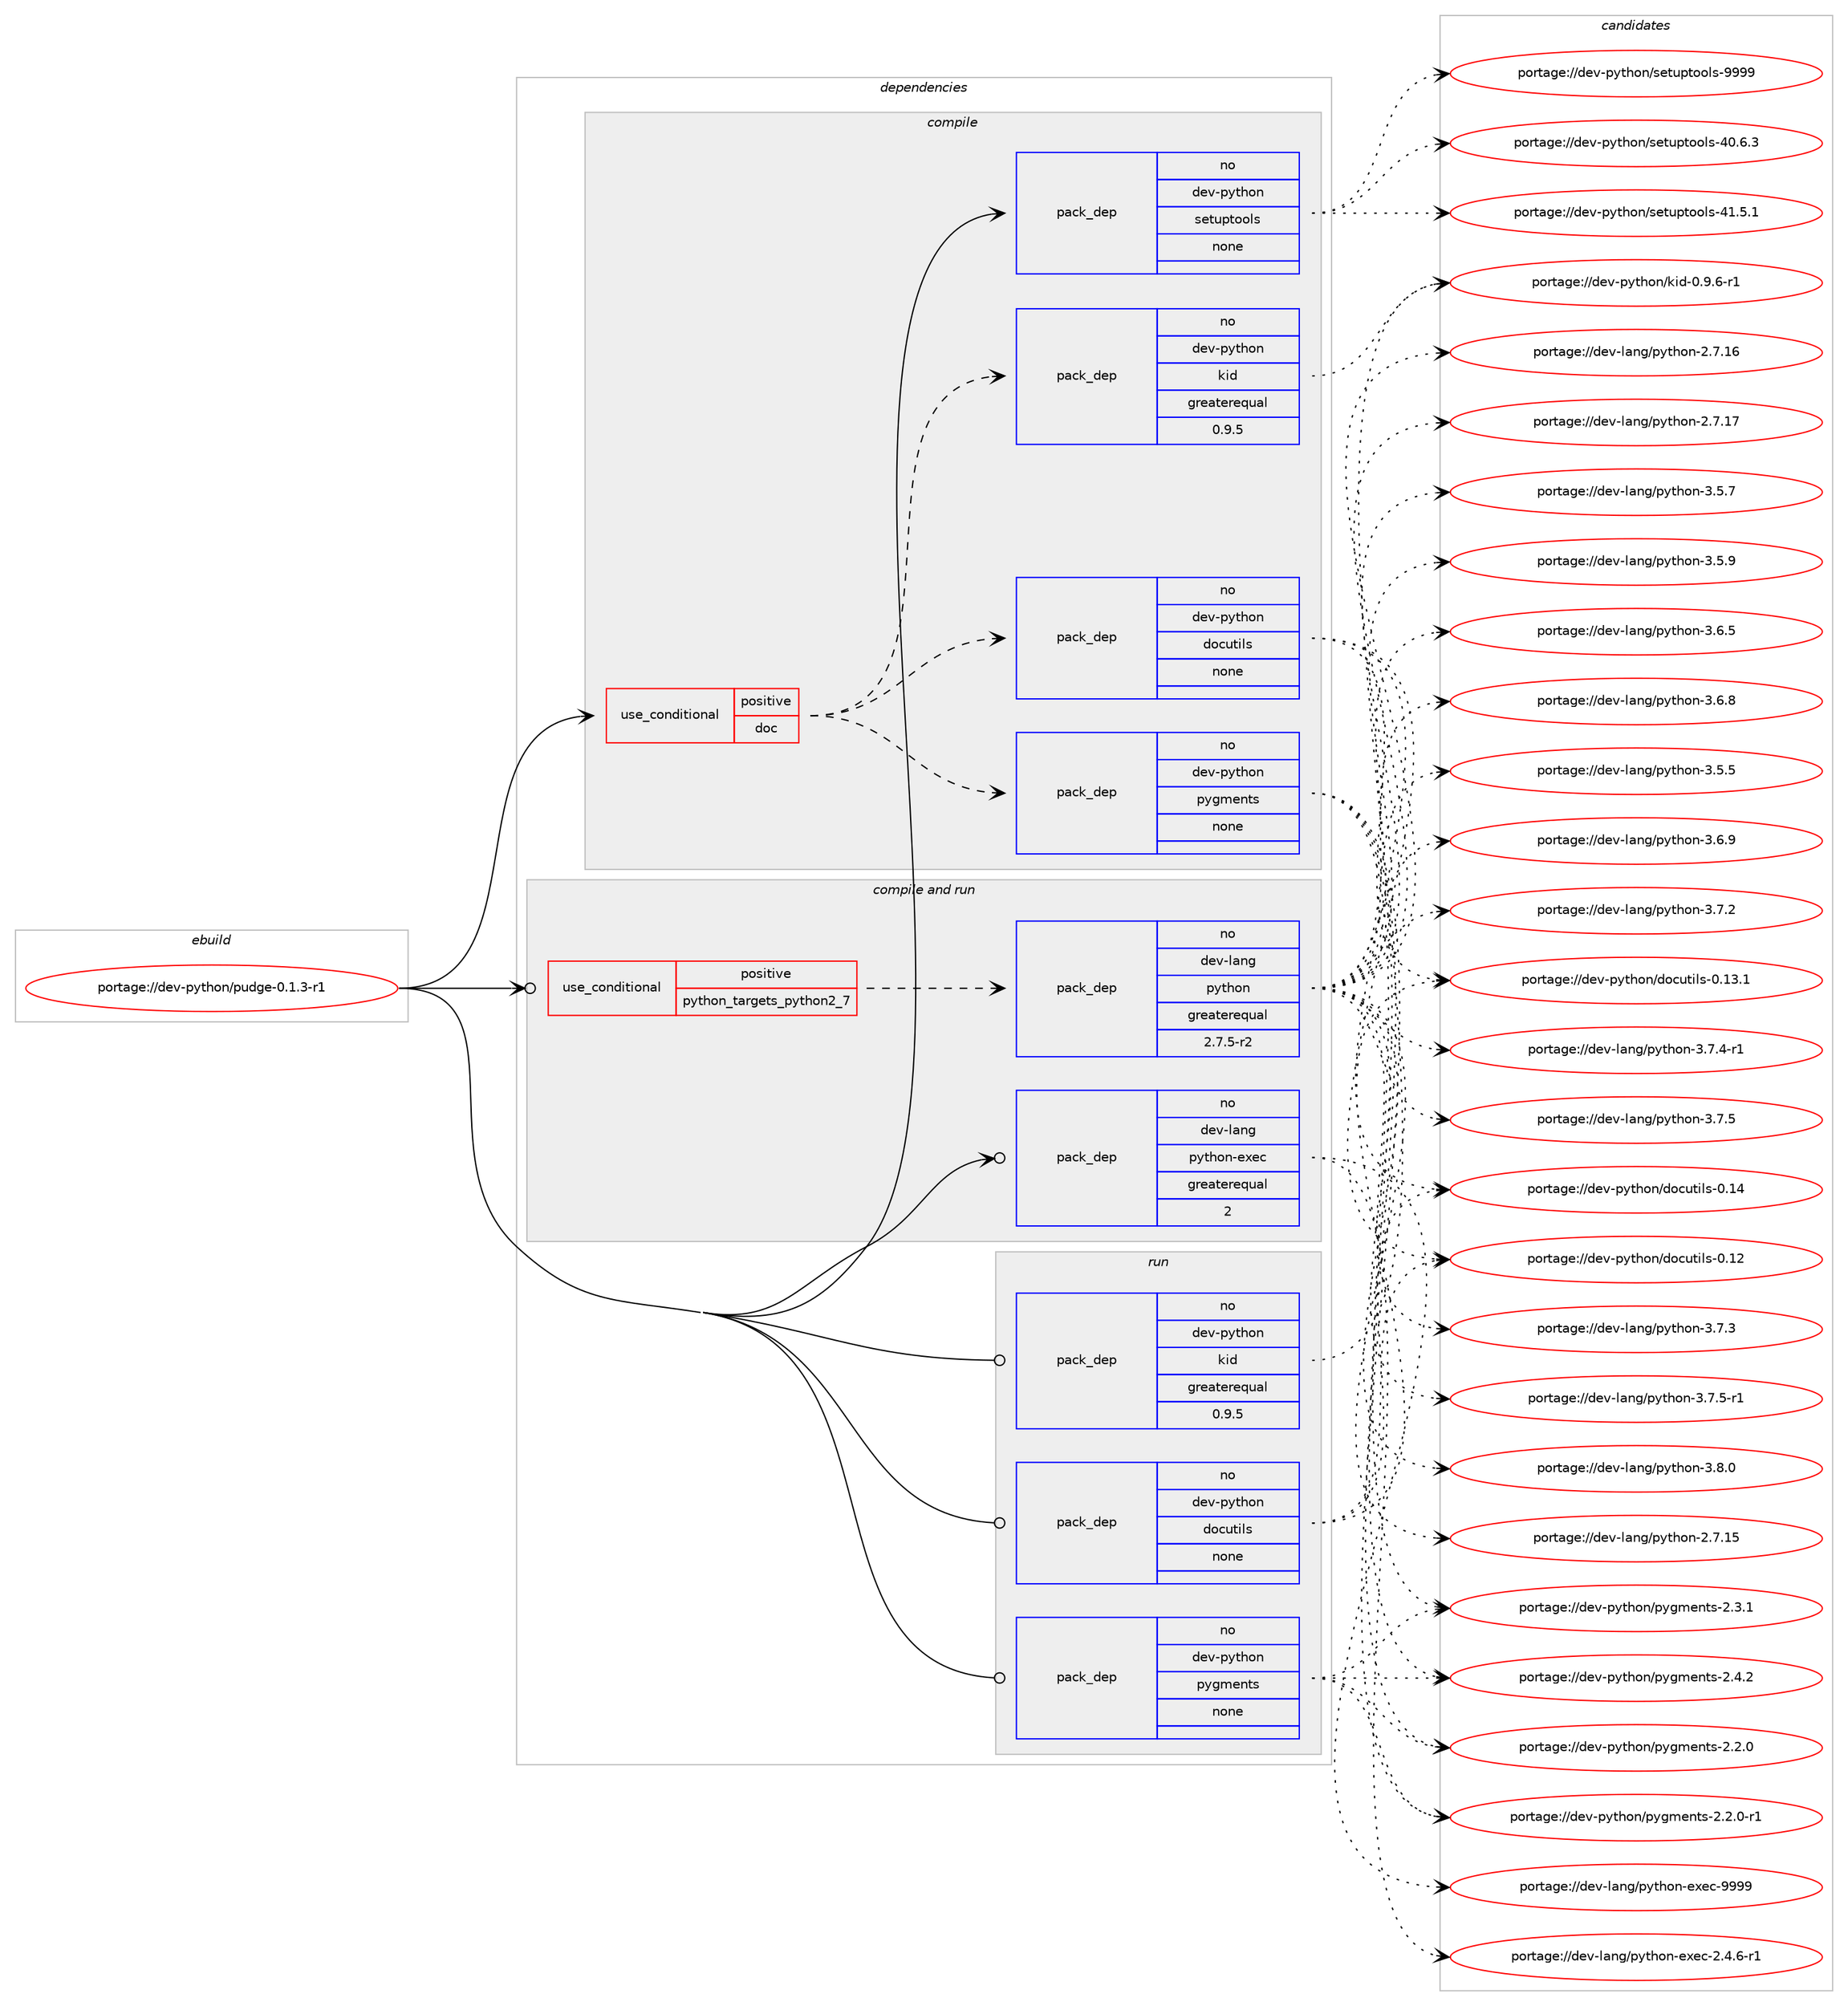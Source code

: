 digraph prolog {

# *************
# Graph options
# *************

newrank=true;
concentrate=true;
compound=true;
graph [rankdir=LR,fontname=Helvetica,fontsize=10,ranksep=1.5];#, ranksep=2.5, nodesep=0.2];
edge  [arrowhead=vee];
node  [fontname=Helvetica,fontsize=10];

# **********
# The ebuild
# **********

subgraph cluster_leftcol {
color=gray;
rank=same;
label=<<i>ebuild</i>>;
id [label="portage://dev-python/pudge-0.1.3-r1", color=red, width=4, href="../dev-python/pudge-0.1.3-r1.svg"];
}

# ****************
# The dependencies
# ****************

subgraph cluster_midcol {
color=gray;
label=<<i>dependencies</i>>;
subgraph cluster_compile {
fillcolor="#eeeeee";
style=filled;
label=<<i>compile</i>>;
subgraph cond34486 {
dependency158839 [label=<<TABLE BORDER="0" CELLBORDER="1" CELLSPACING="0" CELLPADDING="4"><TR><TD ROWSPAN="3" CELLPADDING="10">use_conditional</TD></TR><TR><TD>positive</TD></TR><TR><TD>doc</TD></TR></TABLE>>, shape=none, color=red];
subgraph pack120978 {
dependency158840 [label=<<TABLE BORDER="0" CELLBORDER="1" CELLSPACING="0" CELLPADDING="4" WIDTH="220"><TR><TD ROWSPAN="6" CELLPADDING="30">pack_dep</TD></TR><TR><TD WIDTH="110">no</TD></TR><TR><TD>dev-python</TD></TR><TR><TD>docutils</TD></TR><TR><TD>none</TD></TR><TR><TD></TD></TR></TABLE>>, shape=none, color=blue];
}
dependency158839:e -> dependency158840:w [weight=20,style="dashed",arrowhead="vee"];
subgraph pack120979 {
dependency158841 [label=<<TABLE BORDER="0" CELLBORDER="1" CELLSPACING="0" CELLPADDING="4" WIDTH="220"><TR><TD ROWSPAN="6" CELLPADDING="30">pack_dep</TD></TR><TR><TD WIDTH="110">no</TD></TR><TR><TD>dev-python</TD></TR><TR><TD>kid</TD></TR><TR><TD>greaterequal</TD></TR><TR><TD>0.9.5</TD></TR></TABLE>>, shape=none, color=blue];
}
dependency158839:e -> dependency158841:w [weight=20,style="dashed",arrowhead="vee"];
subgraph pack120980 {
dependency158842 [label=<<TABLE BORDER="0" CELLBORDER="1" CELLSPACING="0" CELLPADDING="4" WIDTH="220"><TR><TD ROWSPAN="6" CELLPADDING="30">pack_dep</TD></TR><TR><TD WIDTH="110">no</TD></TR><TR><TD>dev-python</TD></TR><TR><TD>pygments</TD></TR><TR><TD>none</TD></TR><TR><TD></TD></TR></TABLE>>, shape=none, color=blue];
}
dependency158839:e -> dependency158842:w [weight=20,style="dashed",arrowhead="vee"];
}
id:e -> dependency158839:w [weight=20,style="solid",arrowhead="vee"];
subgraph pack120981 {
dependency158843 [label=<<TABLE BORDER="0" CELLBORDER="1" CELLSPACING="0" CELLPADDING="4" WIDTH="220"><TR><TD ROWSPAN="6" CELLPADDING="30">pack_dep</TD></TR><TR><TD WIDTH="110">no</TD></TR><TR><TD>dev-python</TD></TR><TR><TD>setuptools</TD></TR><TR><TD>none</TD></TR><TR><TD></TD></TR></TABLE>>, shape=none, color=blue];
}
id:e -> dependency158843:w [weight=20,style="solid",arrowhead="vee"];
}
subgraph cluster_compileandrun {
fillcolor="#eeeeee";
style=filled;
label=<<i>compile and run</i>>;
subgraph cond34487 {
dependency158844 [label=<<TABLE BORDER="0" CELLBORDER="1" CELLSPACING="0" CELLPADDING="4"><TR><TD ROWSPAN="3" CELLPADDING="10">use_conditional</TD></TR><TR><TD>positive</TD></TR><TR><TD>python_targets_python2_7</TD></TR></TABLE>>, shape=none, color=red];
subgraph pack120982 {
dependency158845 [label=<<TABLE BORDER="0" CELLBORDER="1" CELLSPACING="0" CELLPADDING="4" WIDTH="220"><TR><TD ROWSPAN="6" CELLPADDING="30">pack_dep</TD></TR><TR><TD WIDTH="110">no</TD></TR><TR><TD>dev-lang</TD></TR><TR><TD>python</TD></TR><TR><TD>greaterequal</TD></TR><TR><TD>2.7.5-r2</TD></TR></TABLE>>, shape=none, color=blue];
}
dependency158844:e -> dependency158845:w [weight=20,style="dashed",arrowhead="vee"];
}
id:e -> dependency158844:w [weight=20,style="solid",arrowhead="odotvee"];
subgraph pack120983 {
dependency158846 [label=<<TABLE BORDER="0" CELLBORDER="1" CELLSPACING="0" CELLPADDING="4" WIDTH="220"><TR><TD ROWSPAN="6" CELLPADDING="30">pack_dep</TD></TR><TR><TD WIDTH="110">no</TD></TR><TR><TD>dev-lang</TD></TR><TR><TD>python-exec</TD></TR><TR><TD>greaterequal</TD></TR><TR><TD>2</TD></TR></TABLE>>, shape=none, color=blue];
}
id:e -> dependency158846:w [weight=20,style="solid",arrowhead="odotvee"];
}
subgraph cluster_run {
fillcolor="#eeeeee";
style=filled;
label=<<i>run</i>>;
subgraph pack120984 {
dependency158847 [label=<<TABLE BORDER="0" CELLBORDER="1" CELLSPACING="0" CELLPADDING="4" WIDTH="220"><TR><TD ROWSPAN="6" CELLPADDING="30">pack_dep</TD></TR><TR><TD WIDTH="110">no</TD></TR><TR><TD>dev-python</TD></TR><TR><TD>docutils</TD></TR><TR><TD>none</TD></TR><TR><TD></TD></TR></TABLE>>, shape=none, color=blue];
}
id:e -> dependency158847:w [weight=20,style="solid",arrowhead="odot"];
subgraph pack120985 {
dependency158848 [label=<<TABLE BORDER="0" CELLBORDER="1" CELLSPACING="0" CELLPADDING="4" WIDTH="220"><TR><TD ROWSPAN="6" CELLPADDING="30">pack_dep</TD></TR><TR><TD WIDTH="110">no</TD></TR><TR><TD>dev-python</TD></TR><TR><TD>kid</TD></TR><TR><TD>greaterequal</TD></TR><TR><TD>0.9.5</TD></TR></TABLE>>, shape=none, color=blue];
}
id:e -> dependency158848:w [weight=20,style="solid",arrowhead="odot"];
subgraph pack120986 {
dependency158849 [label=<<TABLE BORDER="0" CELLBORDER="1" CELLSPACING="0" CELLPADDING="4" WIDTH="220"><TR><TD ROWSPAN="6" CELLPADDING="30">pack_dep</TD></TR><TR><TD WIDTH="110">no</TD></TR><TR><TD>dev-python</TD></TR><TR><TD>pygments</TD></TR><TR><TD>none</TD></TR><TR><TD></TD></TR></TABLE>>, shape=none, color=blue];
}
id:e -> dependency158849:w [weight=20,style="solid",arrowhead="odot"];
}
}

# **************
# The candidates
# **************

subgraph cluster_choices {
rank=same;
color=gray;
label=<<i>candidates</i>>;

subgraph choice120978 {
color=black;
nodesep=1;
choiceportage1001011184511212111610411111047100111991171161051081154548464950 [label="portage://dev-python/docutils-0.12", color=red, width=4,href="../dev-python/docutils-0.12.svg"];
choiceportage10010111845112121116104111110471001119911711610510811545484649514649 [label="portage://dev-python/docutils-0.13.1", color=red, width=4,href="../dev-python/docutils-0.13.1.svg"];
choiceportage1001011184511212111610411111047100111991171161051081154548464952 [label="portage://dev-python/docutils-0.14", color=red, width=4,href="../dev-python/docutils-0.14.svg"];
dependency158840:e -> choiceportage1001011184511212111610411111047100111991171161051081154548464950:w [style=dotted,weight="100"];
dependency158840:e -> choiceportage10010111845112121116104111110471001119911711610510811545484649514649:w [style=dotted,weight="100"];
dependency158840:e -> choiceportage1001011184511212111610411111047100111991171161051081154548464952:w [style=dotted,weight="100"];
}
subgraph choice120979 {
color=black;
nodesep=1;
choiceportage10010111845112121116104111110471071051004548465746544511449 [label="portage://dev-python/kid-0.9.6-r1", color=red, width=4,href="../dev-python/kid-0.9.6-r1.svg"];
dependency158841:e -> choiceportage10010111845112121116104111110471071051004548465746544511449:w [style=dotted,weight="100"];
}
subgraph choice120980 {
color=black;
nodesep=1;
choiceportage1001011184511212111610411111047112121103109101110116115455046504648 [label="portage://dev-python/pygments-2.2.0", color=red, width=4,href="../dev-python/pygments-2.2.0.svg"];
choiceportage10010111845112121116104111110471121211031091011101161154550465046484511449 [label="portage://dev-python/pygments-2.2.0-r1", color=red, width=4,href="../dev-python/pygments-2.2.0-r1.svg"];
choiceportage1001011184511212111610411111047112121103109101110116115455046514649 [label="portage://dev-python/pygments-2.3.1", color=red, width=4,href="../dev-python/pygments-2.3.1.svg"];
choiceportage1001011184511212111610411111047112121103109101110116115455046524650 [label="portage://dev-python/pygments-2.4.2", color=red, width=4,href="../dev-python/pygments-2.4.2.svg"];
dependency158842:e -> choiceportage1001011184511212111610411111047112121103109101110116115455046504648:w [style=dotted,weight="100"];
dependency158842:e -> choiceportage10010111845112121116104111110471121211031091011101161154550465046484511449:w [style=dotted,weight="100"];
dependency158842:e -> choiceportage1001011184511212111610411111047112121103109101110116115455046514649:w [style=dotted,weight="100"];
dependency158842:e -> choiceportage1001011184511212111610411111047112121103109101110116115455046524650:w [style=dotted,weight="100"];
}
subgraph choice120981 {
color=black;
nodesep=1;
choiceportage100101118451121211161041111104711510111611711211611111110811545524846544651 [label="portage://dev-python/setuptools-40.6.3", color=red, width=4,href="../dev-python/setuptools-40.6.3.svg"];
choiceportage100101118451121211161041111104711510111611711211611111110811545524946534649 [label="portage://dev-python/setuptools-41.5.1", color=red, width=4,href="../dev-python/setuptools-41.5.1.svg"];
choiceportage10010111845112121116104111110471151011161171121161111111081154557575757 [label="portage://dev-python/setuptools-9999", color=red, width=4,href="../dev-python/setuptools-9999.svg"];
dependency158843:e -> choiceportage100101118451121211161041111104711510111611711211611111110811545524846544651:w [style=dotted,weight="100"];
dependency158843:e -> choiceportage100101118451121211161041111104711510111611711211611111110811545524946534649:w [style=dotted,weight="100"];
dependency158843:e -> choiceportage10010111845112121116104111110471151011161171121161111111081154557575757:w [style=dotted,weight="100"];
}
subgraph choice120982 {
color=black;
nodesep=1;
choiceportage10010111845108971101034711212111610411111045504655464953 [label="portage://dev-lang/python-2.7.15", color=red, width=4,href="../dev-lang/python-2.7.15.svg"];
choiceportage10010111845108971101034711212111610411111045504655464954 [label="portage://dev-lang/python-2.7.16", color=red, width=4,href="../dev-lang/python-2.7.16.svg"];
choiceportage10010111845108971101034711212111610411111045504655464955 [label="portage://dev-lang/python-2.7.17", color=red, width=4,href="../dev-lang/python-2.7.17.svg"];
choiceportage100101118451089711010347112121116104111110455146534653 [label="portage://dev-lang/python-3.5.5", color=red, width=4,href="../dev-lang/python-3.5.5.svg"];
choiceportage100101118451089711010347112121116104111110455146534655 [label="portage://dev-lang/python-3.5.7", color=red, width=4,href="../dev-lang/python-3.5.7.svg"];
choiceportage100101118451089711010347112121116104111110455146534657 [label="portage://dev-lang/python-3.5.9", color=red, width=4,href="../dev-lang/python-3.5.9.svg"];
choiceportage100101118451089711010347112121116104111110455146544653 [label="portage://dev-lang/python-3.6.5", color=red, width=4,href="../dev-lang/python-3.6.5.svg"];
choiceportage100101118451089711010347112121116104111110455146544656 [label="portage://dev-lang/python-3.6.8", color=red, width=4,href="../dev-lang/python-3.6.8.svg"];
choiceportage100101118451089711010347112121116104111110455146544657 [label="portage://dev-lang/python-3.6.9", color=red, width=4,href="../dev-lang/python-3.6.9.svg"];
choiceportage100101118451089711010347112121116104111110455146554650 [label="portage://dev-lang/python-3.7.2", color=red, width=4,href="../dev-lang/python-3.7.2.svg"];
choiceportage100101118451089711010347112121116104111110455146554651 [label="portage://dev-lang/python-3.7.3", color=red, width=4,href="../dev-lang/python-3.7.3.svg"];
choiceportage1001011184510897110103471121211161041111104551465546524511449 [label="portage://dev-lang/python-3.7.4-r1", color=red, width=4,href="../dev-lang/python-3.7.4-r1.svg"];
choiceportage100101118451089711010347112121116104111110455146554653 [label="portage://dev-lang/python-3.7.5", color=red, width=4,href="../dev-lang/python-3.7.5.svg"];
choiceportage1001011184510897110103471121211161041111104551465546534511449 [label="portage://dev-lang/python-3.7.5-r1", color=red, width=4,href="../dev-lang/python-3.7.5-r1.svg"];
choiceportage100101118451089711010347112121116104111110455146564648 [label="portage://dev-lang/python-3.8.0", color=red, width=4,href="../dev-lang/python-3.8.0.svg"];
dependency158845:e -> choiceportage10010111845108971101034711212111610411111045504655464953:w [style=dotted,weight="100"];
dependency158845:e -> choiceportage10010111845108971101034711212111610411111045504655464954:w [style=dotted,weight="100"];
dependency158845:e -> choiceportage10010111845108971101034711212111610411111045504655464955:w [style=dotted,weight="100"];
dependency158845:e -> choiceportage100101118451089711010347112121116104111110455146534653:w [style=dotted,weight="100"];
dependency158845:e -> choiceportage100101118451089711010347112121116104111110455146534655:w [style=dotted,weight="100"];
dependency158845:e -> choiceportage100101118451089711010347112121116104111110455146534657:w [style=dotted,weight="100"];
dependency158845:e -> choiceportage100101118451089711010347112121116104111110455146544653:w [style=dotted,weight="100"];
dependency158845:e -> choiceportage100101118451089711010347112121116104111110455146544656:w [style=dotted,weight="100"];
dependency158845:e -> choiceportage100101118451089711010347112121116104111110455146544657:w [style=dotted,weight="100"];
dependency158845:e -> choiceportage100101118451089711010347112121116104111110455146554650:w [style=dotted,weight="100"];
dependency158845:e -> choiceportage100101118451089711010347112121116104111110455146554651:w [style=dotted,weight="100"];
dependency158845:e -> choiceportage1001011184510897110103471121211161041111104551465546524511449:w [style=dotted,weight="100"];
dependency158845:e -> choiceportage100101118451089711010347112121116104111110455146554653:w [style=dotted,weight="100"];
dependency158845:e -> choiceportage1001011184510897110103471121211161041111104551465546534511449:w [style=dotted,weight="100"];
dependency158845:e -> choiceportage100101118451089711010347112121116104111110455146564648:w [style=dotted,weight="100"];
}
subgraph choice120983 {
color=black;
nodesep=1;
choiceportage10010111845108971101034711212111610411111045101120101994550465246544511449 [label="portage://dev-lang/python-exec-2.4.6-r1", color=red, width=4,href="../dev-lang/python-exec-2.4.6-r1.svg"];
choiceportage10010111845108971101034711212111610411111045101120101994557575757 [label="portage://dev-lang/python-exec-9999", color=red, width=4,href="../dev-lang/python-exec-9999.svg"];
dependency158846:e -> choiceportage10010111845108971101034711212111610411111045101120101994550465246544511449:w [style=dotted,weight="100"];
dependency158846:e -> choiceportage10010111845108971101034711212111610411111045101120101994557575757:w [style=dotted,weight="100"];
}
subgraph choice120984 {
color=black;
nodesep=1;
choiceportage1001011184511212111610411111047100111991171161051081154548464950 [label="portage://dev-python/docutils-0.12", color=red, width=4,href="../dev-python/docutils-0.12.svg"];
choiceportage10010111845112121116104111110471001119911711610510811545484649514649 [label="portage://dev-python/docutils-0.13.1", color=red, width=4,href="../dev-python/docutils-0.13.1.svg"];
choiceportage1001011184511212111610411111047100111991171161051081154548464952 [label="portage://dev-python/docutils-0.14", color=red, width=4,href="../dev-python/docutils-0.14.svg"];
dependency158847:e -> choiceportage1001011184511212111610411111047100111991171161051081154548464950:w [style=dotted,weight="100"];
dependency158847:e -> choiceportage10010111845112121116104111110471001119911711610510811545484649514649:w [style=dotted,weight="100"];
dependency158847:e -> choiceportage1001011184511212111610411111047100111991171161051081154548464952:w [style=dotted,weight="100"];
}
subgraph choice120985 {
color=black;
nodesep=1;
choiceportage10010111845112121116104111110471071051004548465746544511449 [label="portage://dev-python/kid-0.9.6-r1", color=red, width=4,href="../dev-python/kid-0.9.6-r1.svg"];
dependency158848:e -> choiceportage10010111845112121116104111110471071051004548465746544511449:w [style=dotted,weight="100"];
}
subgraph choice120986 {
color=black;
nodesep=1;
choiceportage1001011184511212111610411111047112121103109101110116115455046504648 [label="portage://dev-python/pygments-2.2.0", color=red, width=4,href="../dev-python/pygments-2.2.0.svg"];
choiceportage10010111845112121116104111110471121211031091011101161154550465046484511449 [label="portage://dev-python/pygments-2.2.0-r1", color=red, width=4,href="../dev-python/pygments-2.2.0-r1.svg"];
choiceportage1001011184511212111610411111047112121103109101110116115455046514649 [label="portage://dev-python/pygments-2.3.1", color=red, width=4,href="../dev-python/pygments-2.3.1.svg"];
choiceportage1001011184511212111610411111047112121103109101110116115455046524650 [label="portage://dev-python/pygments-2.4.2", color=red, width=4,href="../dev-python/pygments-2.4.2.svg"];
dependency158849:e -> choiceportage1001011184511212111610411111047112121103109101110116115455046504648:w [style=dotted,weight="100"];
dependency158849:e -> choiceportage10010111845112121116104111110471121211031091011101161154550465046484511449:w [style=dotted,weight="100"];
dependency158849:e -> choiceportage1001011184511212111610411111047112121103109101110116115455046514649:w [style=dotted,weight="100"];
dependency158849:e -> choiceportage1001011184511212111610411111047112121103109101110116115455046524650:w [style=dotted,weight="100"];
}
}

}
